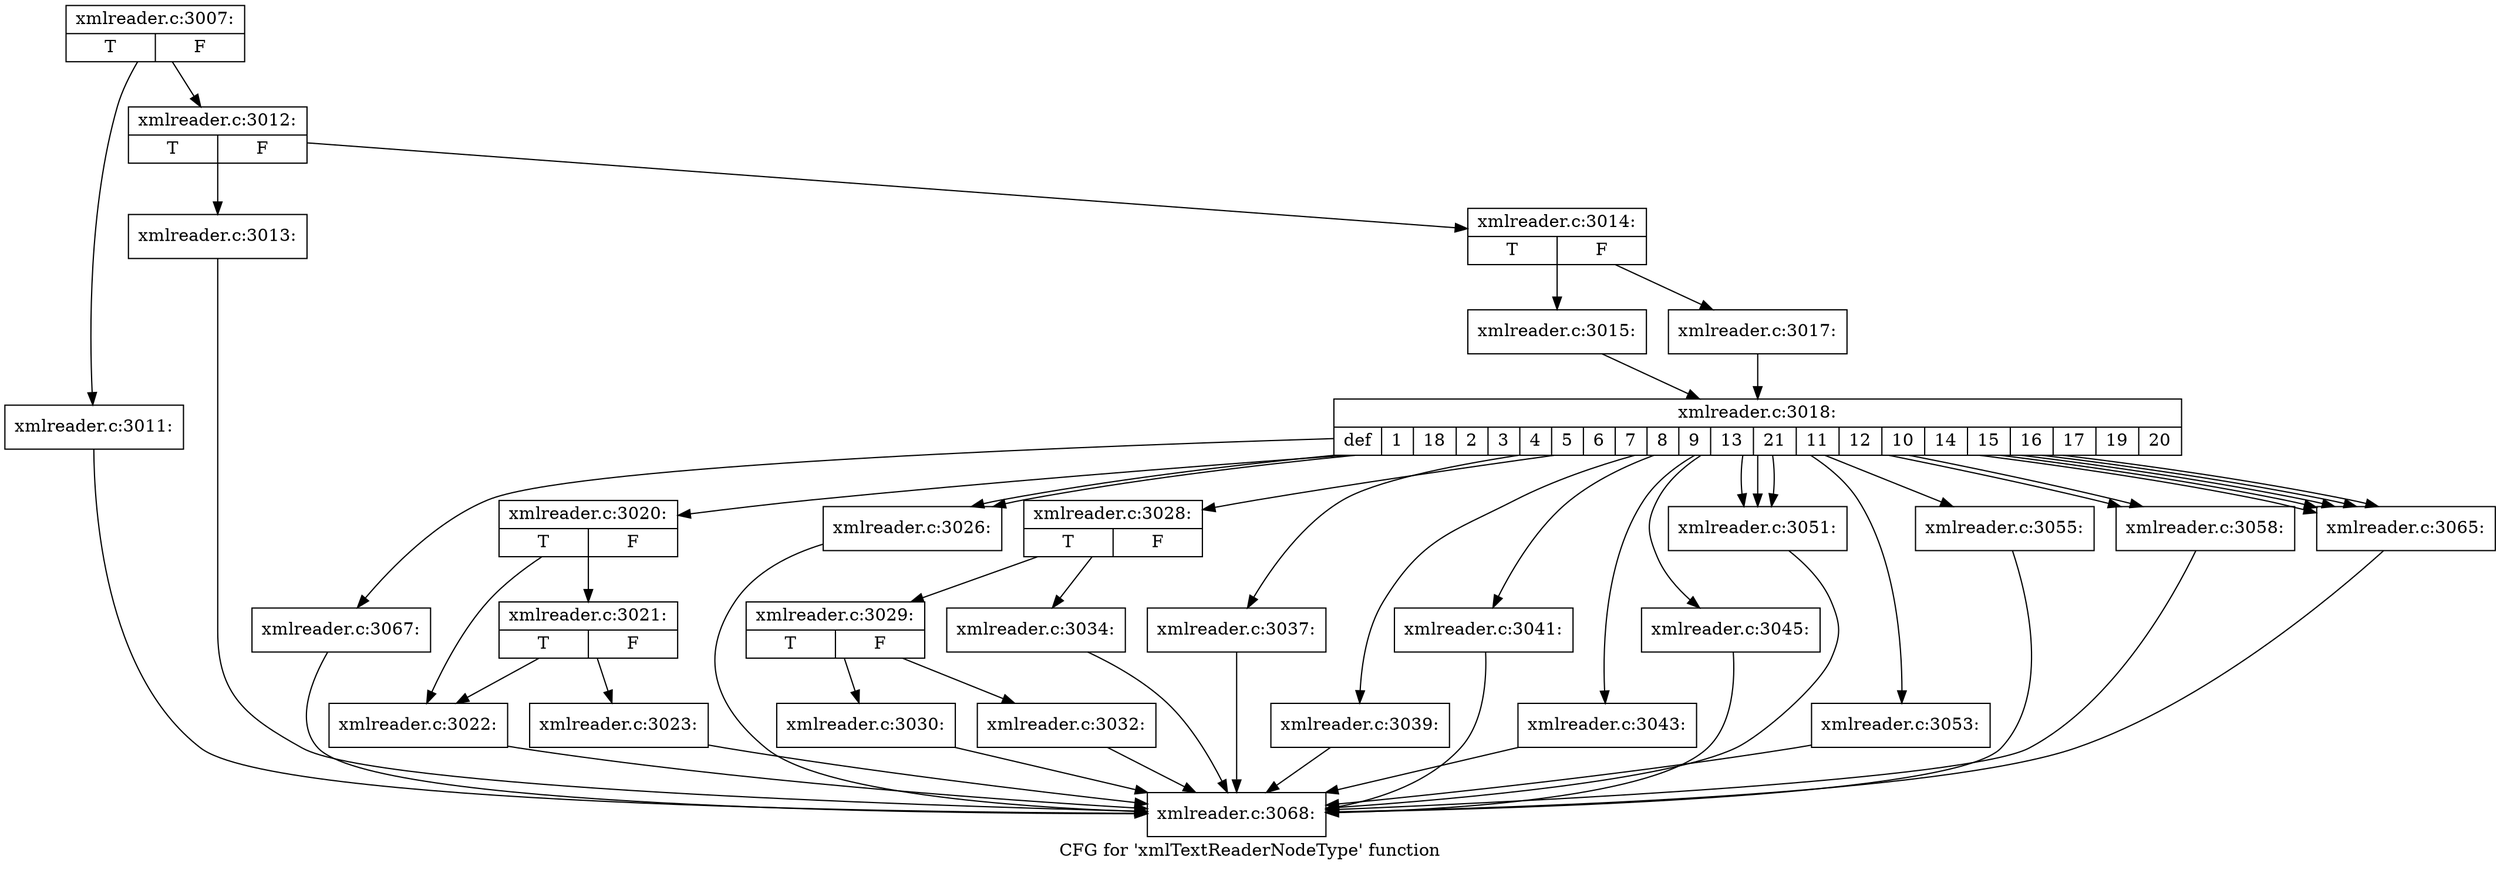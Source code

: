 digraph "CFG for 'xmlTextReaderNodeType' function" {
	label="CFG for 'xmlTextReaderNodeType' function";

	Node0x47ac8f0 [shape=record,label="{xmlreader.c:3007:|{<s0>T|<s1>F}}"];
	Node0x47ac8f0 -> Node0x47ac5b0;
	Node0x47ac8f0 -> Node0x47ac600;
	Node0x47ac5b0 [shape=record,label="{xmlreader.c:3011:}"];
	Node0x47ac5b0 -> Node0x47b53a0;
	Node0x47ac600 [shape=record,label="{xmlreader.c:3012:|{<s0>T|<s1>F}}"];
	Node0x47ac600 -> Node0x47b5d70;
	Node0x47ac600 -> Node0x47b5dc0;
	Node0x47b5d70 [shape=record,label="{xmlreader.c:3013:}"];
	Node0x47b5d70 -> Node0x47b53a0;
	Node0x47b5dc0 [shape=record,label="{xmlreader.c:3014:|{<s0>T|<s1>F}}"];
	Node0x47b5dc0 -> Node0x47b6810;
	Node0x47b5dc0 -> Node0x47b68b0;
	Node0x47b6810 [shape=record,label="{xmlreader.c:3015:}"];
	Node0x47b6810 -> Node0x47b6860;
	Node0x47b68b0 [shape=record,label="{xmlreader.c:3017:}"];
	Node0x47b68b0 -> Node0x47b6860;
	Node0x47b6860 [shape=record,label="{xmlreader.c:3018:|{<s0>def|<s1>1|<s2>18|<s3>2|<s4>3|<s5>4|<s6>5|<s7>6|<s8>7|<s9>8|<s10>9|<s11>13|<s12>21|<s13>11|<s14>12|<s15>10|<s16>14|<s17>15|<s18>16|<s19>17|<s20>19|<s21>20}}"];
	Node0x47b6860 -> Node0x47b7290;
	Node0x47b6860 -> Node0x47b77e0;
	Node0x47b6860 -> Node0x47b8390;
	Node0x47b6860 -> Node0x47b8390;
	Node0x47b6860 -> Node0x47b8550;
	Node0x47b6860 -> Node0x47b8690;
	Node0x47b6860 -> Node0x47b9310;
	Node0x47b6860 -> Node0x47b9700;
	Node0x47b6860 -> Node0x47b9970;
	Node0x47b6860 -> Node0x47ba480;
	Node0x47b6860 -> Node0x47ba640;
	Node0x47b6860 -> Node0x47ba640;
	Node0x47b6860 -> Node0x47ba640;
	Node0x47b6860 -> Node0x47b90d0;
	Node0x47b6860 -> Node0x47b8eb0;
	Node0x47b6860 -> Node0x47b8f60;
	Node0x47b6860 -> Node0x47b8f60;
	Node0x47b6860 -> Node0x47bad30;
	Node0x47b6860 -> Node0x47bad30;
	Node0x47b6860 -> Node0x47bad30;
	Node0x47b6860 -> Node0x47bad30;
	Node0x47b6860 -> Node0x47bad30;
	Node0x47b77e0 [shape=record,label="{xmlreader.c:3020:|{<s0>T|<s1>F}}"];
	Node0x47b77e0 -> Node0x47b78d0;
	Node0x47b77e0 -> Node0x47b7970;
	Node0x47b7970 [shape=record,label="{xmlreader.c:3021:|{<s0>T|<s1>F}}"];
	Node0x47b7970 -> Node0x47b78d0;
	Node0x47b7970 -> Node0x47b7920;
	Node0x47b78d0 [shape=record,label="{xmlreader.c:3022:}"];
	Node0x47b78d0 -> Node0x47b53a0;
	Node0x47b7920 [shape=record,label="{xmlreader.c:3023:}"];
	Node0x47b7920 -> Node0x47b53a0;
	Node0x47b8390 [shape=record,label="{xmlreader.c:3026:}"];
	Node0x47b8390 -> Node0x47b53a0;
	Node0x47b8550 [shape=record,label="{xmlreader.c:3028:|{<s0>T|<s1>F}}"];
	Node0x47b8550 -> Node0x47b8640;
	Node0x47b8550 -> Node0x47b86e0;
	Node0x47b8640 [shape=record,label="{xmlreader.c:3029:|{<s0>T|<s1>F}}"];
	Node0x47b8640 -> Node0x47b8fe0;
	Node0x47b8640 -> Node0x47b9560;
	Node0x47b8fe0 [shape=record,label="{xmlreader.c:3030:}"];
	Node0x47b8fe0 -> Node0x47b53a0;
	Node0x47b9560 [shape=record,label="{xmlreader.c:3032:}"];
	Node0x47b9560 -> Node0x47b53a0;
	Node0x47b86e0 [shape=record,label="{xmlreader.c:3034:}"];
	Node0x47b86e0 -> Node0x47b53a0;
	Node0x47b8690 [shape=record,label="{xmlreader.c:3037:}"];
	Node0x47b8690 -> Node0x47b53a0;
	Node0x47b9310 [shape=record,label="{xmlreader.c:3039:}"];
	Node0x47b9310 -> Node0x47b53a0;
	Node0x47b9700 [shape=record,label="{xmlreader.c:3041:}"];
	Node0x47b9700 -> Node0x47b53a0;
	Node0x47b9970 [shape=record,label="{xmlreader.c:3043:}"];
	Node0x47b9970 -> Node0x47b53a0;
	Node0x47ba480 [shape=record,label="{xmlreader.c:3045:}"];
	Node0x47ba480 -> Node0x47b53a0;
	Node0x47ba640 [shape=record,label="{xmlreader.c:3051:}"];
	Node0x47ba640 -> Node0x47b53a0;
	Node0x47b90d0 [shape=record,label="{xmlreader.c:3053:}"];
	Node0x47b90d0 -> Node0x47b53a0;
	Node0x47b8eb0 [shape=record,label="{xmlreader.c:3055:}"];
	Node0x47b8eb0 -> Node0x47b53a0;
	Node0x47b8f60 [shape=record,label="{xmlreader.c:3058:}"];
	Node0x47b8f60 -> Node0x47b53a0;
	Node0x47bad30 [shape=record,label="{xmlreader.c:3065:}"];
	Node0x47bad30 -> Node0x47b53a0;
	Node0x47b7290 [shape=record,label="{xmlreader.c:3067:}"];
	Node0x47b7290 -> Node0x47b53a0;
	Node0x47b53a0 [shape=record,label="{xmlreader.c:3068:}"];
}
